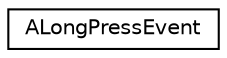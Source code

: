 digraph "Graphical Class Hierarchy"
{
 // LATEX_PDF_SIZE
  edge [fontname="Helvetica",fontsize="10",labelfontname="Helvetica",labelfontsize="10"];
  node [fontname="Helvetica",fontsize="10",shape=record];
  rankdir="LR";
  Node0 [label="ALongPressEvent",height=0.2,width=0.4,color="black", fillcolor="white", style="filled",URL="$structALongPressEvent.html",tooltip="Long press event."];
}
